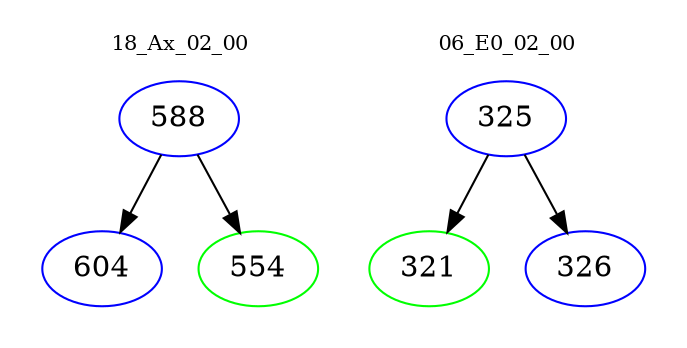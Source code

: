 digraph{
subgraph cluster_0 {
color = white
label = "18_Ax_02_00";
fontsize=10;
T0_588 [label="588", color="blue"]
T0_588 -> T0_604 [color="black"]
T0_604 [label="604", color="blue"]
T0_588 -> T0_554 [color="black"]
T0_554 [label="554", color="green"]
}
subgraph cluster_1 {
color = white
label = "06_E0_02_00";
fontsize=10;
T1_325 [label="325", color="blue"]
T1_325 -> T1_321 [color="black"]
T1_321 [label="321", color="green"]
T1_325 -> T1_326 [color="black"]
T1_326 [label="326", color="blue"]
}
}

